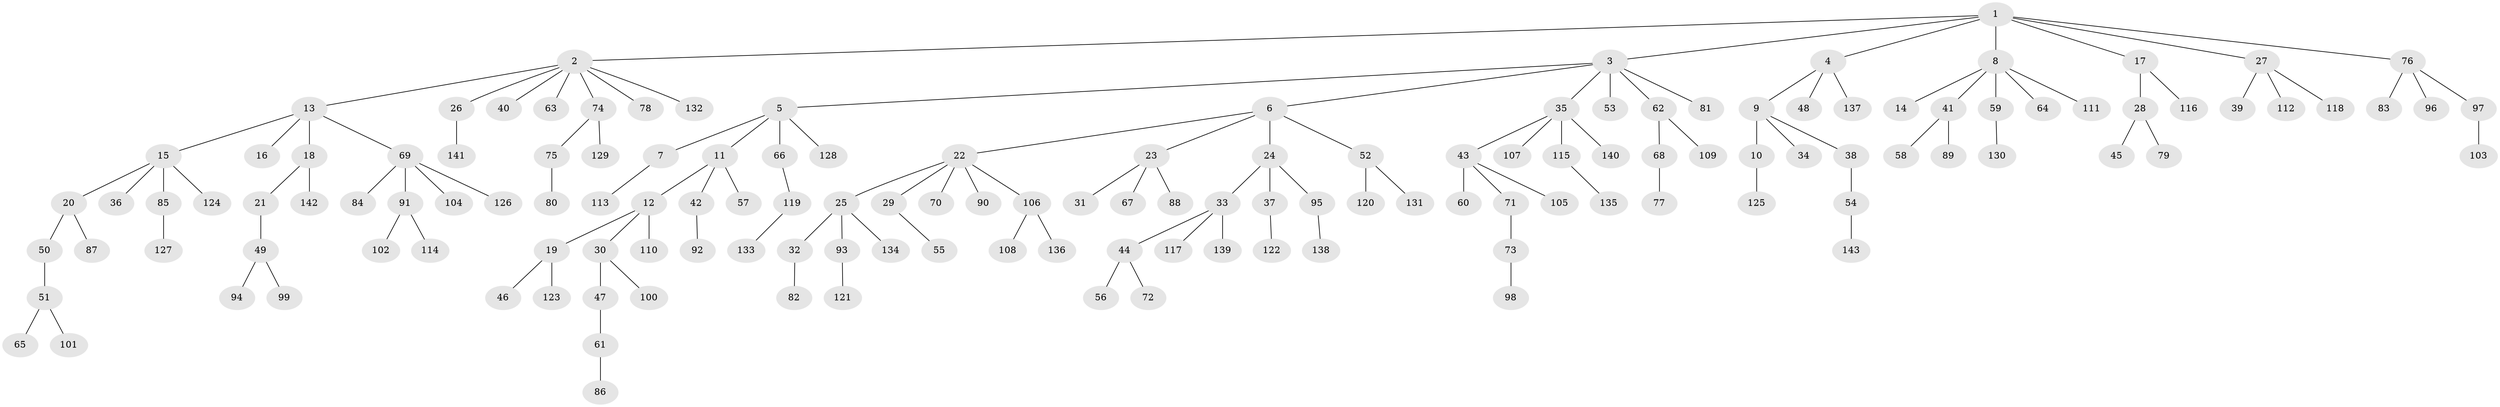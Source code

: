 // coarse degree distribution, {13: 0.017543859649122806, 7: 0.017543859649122806, 4: 0.05263157894736842, 5: 0.03508771929824561, 1: 0.6140350877192983, 3: 0.08771929824561403, 2: 0.17543859649122806}
// Generated by graph-tools (version 1.1) at 2025/19/03/04/25 18:19:06]
// undirected, 143 vertices, 142 edges
graph export_dot {
graph [start="1"]
  node [color=gray90,style=filled];
  1;
  2;
  3;
  4;
  5;
  6;
  7;
  8;
  9;
  10;
  11;
  12;
  13;
  14;
  15;
  16;
  17;
  18;
  19;
  20;
  21;
  22;
  23;
  24;
  25;
  26;
  27;
  28;
  29;
  30;
  31;
  32;
  33;
  34;
  35;
  36;
  37;
  38;
  39;
  40;
  41;
  42;
  43;
  44;
  45;
  46;
  47;
  48;
  49;
  50;
  51;
  52;
  53;
  54;
  55;
  56;
  57;
  58;
  59;
  60;
  61;
  62;
  63;
  64;
  65;
  66;
  67;
  68;
  69;
  70;
  71;
  72;
  73;
  74;
  75;
  76;
  77;
  78;
  79;
  80;
  81;
  82;
  83;
  84;
  85;
  86;
  87;
  88;
  89;
  90;
  91;
  92;
  93;
  94;
  95;
  96;
  97;
  98;
  99;
  100;
  101;
  102;
  103;
  104;
  105;
  106;
  107;
  108;
  109;
  110;
  111;
  112;
  113;
  114;
  115;
  116;
  117;
  118;
  119;
  120;
  121;
  122;
  123;
  124;
  125;
  126;
  127;
  128;
  129;
  130;
  131;
  132;
  133;
  134;
  135;
  136;
  137;
  138;
  139;
  140;
  141;
  142;
  143;
  1 -- 2;
  1 -- 3;
  1 -- 4;
  1 -- 8;
  1 -- 17;
  1 -- 27;
  1 -- 76;
  2 -- 13;
  2 -- 26;
  2 -- 40;
  2 -- 63;
  2 -- 74;
  2 -- 78;
  2 -- 132;
  3 -- 5;
  3 -- 6;
  3 -- 35;
  3 -- 53;
  3 -- 62;
  3 -- 81;
  4 -- 9;
  4 -- 48;
  4 -- 137;
  5 -- 7;
  5 -- 11;
  5 -- 66;
  5 -- 128;
  6 -- 22;
  6 -- 23;
  6 -- 24;
  6 -- 52;
  7 -- 113;
  8 -- 14;
  8 -- 41;
  8 -- 59;
  8 -- 64;
  8 -- 111;
  9 -- 10;
  9 -- 34;
  9 -- 38;
  10 -- 125;
  11 -- 12;
  11 -- 42;
  11 -- 57;
  12 -- 19;
  12 -- 30;
  12 -- 110;
  13 -- 15;
  13 -- 16;
  13 -- 18;
  13 -- 69;
  15 -- 20;
  15 -- 36;
  15 -- 85;
  15 -- 124;
  17 -- 28;
  17 -- 116;
  18 -- 21;
  18 -- 142;
  19 -- 46;
  19 -- 123;
  20 -- 50;
  20 -- 87;
  21 -- 49;
  22 -- 25;
  22 -- 29;
  22 -- 70;
  22 -- 90;
  22 -- 106;
  23 -- 31;
  23 -- 67;
  23 -- 88;
  24 -- 33;
  24 -- 37;
  24 -- 95;
  25 -- 32;
  25 -- 93;
  25 -- 134;
  26 -- 141;
  27 -- 39;
  27 -- 112;
  27 -- 118;
  28 -- 45;
  28 -- 79;
  29 -- 55;
  30 -- 47;
  30 -- 100;
  32 -- 82;
  33 -- 44;
  33 -- 117;
  33 -- 139;
  35 -- 43;
  35 -- 107;
  35 -- 115;
  35 -- 140;
  37 -- 122;
  38 -- 54;
  41 -- 58;
  41 -- 89;
  42 -- 92;
  43 -- 60;
  43 -- 71;
  43 -- 105;
  44 -- 56;
  44 -- 72;
  47 -- 61;
  49 -- 94;
  49 -- 99;
  50 -- 51;
  51 -- 65;
  51 -- 101;
  52 -- 120;
  52 -- 131;
  54 -- 143;
  59 -- 130;
  61 -- 86;
  62 -- 68;
  62 -- 109;
  66 -- 119;
  68 -- 77;
  69 -- 84;
  69 -- 91;
  69 -- 104;
  69 -- 126;
  71 -- 73;
  73 -- 98;
  74 -- 75;
  74 -- 129;
  75 -- 80;
  76 -- 83;
  76 -- 96;
  76 -- 97;
  85 -- 127;
  91 -- 102;
  91 -- 114;
  93 -- 121;
  95 -- 138;
  97 -- 103;
  106 -- 108;
  106 -- 136;
  115 -- 135;
  119 -- 133;
}

